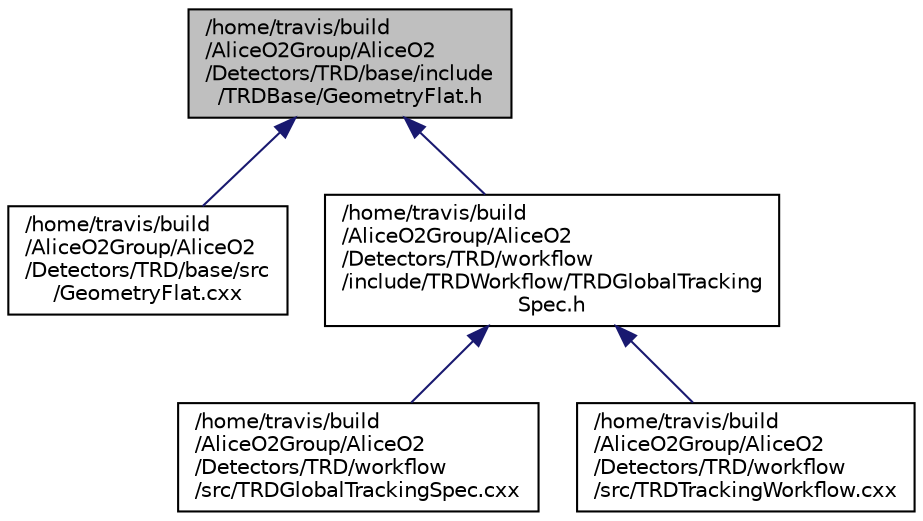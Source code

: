 digraph "/home/travis/build/AliceO2Group/AliceO2/Detectors/TRD/base/include/TRDBase/GeometryFlat.h"
{
 // INTERACTIVE_SVG=YES
  bgcolor="transparent";
  edge [fontname="Helvetica",fontsize="10",labelfontname="Helvetica",labelfontsize="10"];
  node [fontname="Helvetica",fontsize="10",shape=record];
  Node19 [label="/home/travis/build\l/AliceO2Group/AliceO2\l/Detectors/TRD/base/include\l/TRDBase/GeometryFlat.h",height=0.2,width=0.4,color="black", fillcolor="grey75", style="filled", fontcolor="black"];
  Node19 -> Node20 [dir="back",color="midnightblue",fontsize="10",style="solid",fontname="Helvetica"];
  Node20 [label="/home/travis/build\l/AliceO2Group/AliceO2\l/Detectors/TRD/base/src\l/GeometryFlat.cxx",height=0.2,width=0.4,color="black",URL="$d5/da0/GeometryFlat_8cxx.html"];
  Node19 -> Node21 [dir="back",color="midnightblue",fontsize="10",style="solid",fontname="Helvetica"];
  Node21 [label="/home/travis/build\l/AliceO2Group/AliceO2\l/Detectors/TRD/workflow\l/include/TRDWorkflow/TRDGlobalTracking\lSpec.h",height=0.2,width=0.4,color="black",URL="$df/d24/TRDGlobalTrackingSpec_8h.html"];
  Node21 -> Node22 [dir="back",color="midnightblue",fontsize="10",style="solid",fontname="Helvetica"];
  Node22 [label="/home/travis/build\l/AliceO2Group/AliceO2\l/Detectors/TRD/workflow\l/src/TRDGlobalTrackingSpec.cxx",height=0.2,width=0.4,color="black",URL="$d5/d34/TRDGlobalTrackingSpec_8cxx.html"];
  Node21 -> Node23 [dir="back",color="midnightblue",fontsize="10",style="solid",fontname="Helvetica"];
  Node23 [label="/home/travis/build\l/AliceO2Group/AliceO2\l/Detectors/TRD/workflow\l/src/TRDTrackingWorkflow.cxx",height=0.2,width=0.4,color="black",URL="$de/d40/TRDTrackingWorkflow_8cxx.html"];
}
